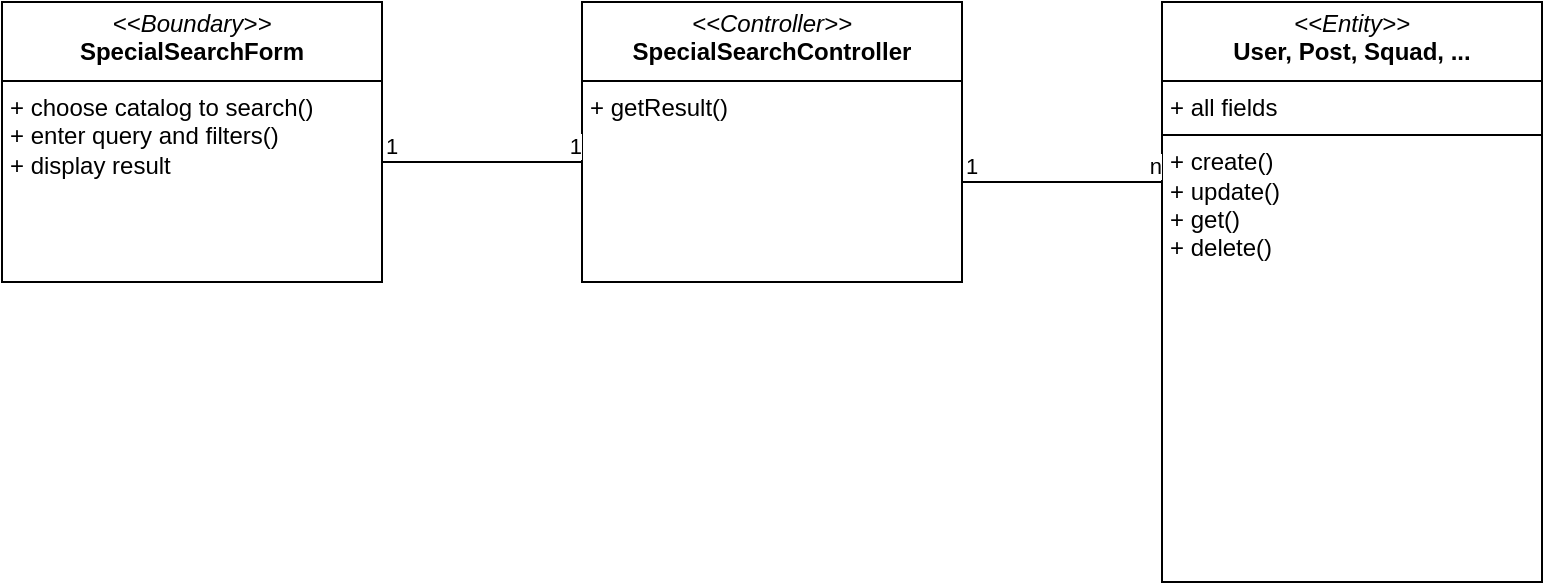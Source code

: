 <mxfile version="26.1.0">
  <diagram name="Page-1" id="-X8L0QWvxIQUGJjkEWo7">
    <mxGraphModel dx="1444" dy="875" grid="1" gridSize="10" guides="1" tooltips="1" connect="1" arrows="1" fold="1" page="1" pageScale="1" pageWidth="850" pageHeight="1100" math="0" shadow="0">
      <root>
        <mxCell id="0" />
        <mxCell id="1" parent="0" />
        <mxCell id="VW6tVhM5rrj6cRq9xrA6-1" value="&lt;p style=&quot;margin:0px;margin-top:4px;text-align:center;&quot;&gt;&lt;i&gt;&amp;lt;&amp;lt;Entity&amp;gt;&amp;gt;&lt;/i&gt;&lt;br&gt;&lt;b&gt;User, Post, Squad, ...&lt;/b&gt;&lt;/p&gt;&lt;hr size=&quot;1&quot; style=&quot;border-style:solid;&quot;&gt;&lt;p style=&quot;margin:0px;margin-left:4px;&quot;&gt;+ all fields&lt;br&gt;&lt;/p&gt;&lt;hr size=&quot;1&quot; style=&quot;border-style:solid;&quot;&gt;&lt;p style=&quot;margin:0px;margin-left:4px;&quot;&gt;+ create()&lt;br&gt;&lt;/p&gt;&lt;p style=&quot;margin:0px;margin-left:4px;&quot;&gt;+ update()&lt;/p&gt;&lt;p style=&quot;margin:0px;margin-left:4px;&quot;&gt;+ get()&lt;/p&gt;&lt;p style=&quot;margin:0px;margin-left:4px;&quot;&gt;+ delete()&lt;/p&gt;" style="verticalAlign=top;align=left;overflow=fill;html=1;whiteSpace=wrap;" vertex="1" parent="1">
          <mxGeometry x="620" y="50" width="190" height="290" as="geometry" />
        </mxCell>
        <mxCell id="VW6tVhM5rrj6cRq9xrA6-2" value="&lt;p style=&quot;margin:0px;margin-top:4px;text-align:center;&quot;&gt;&lt;i&gt;&amp;lt;&amp;lt;Boundary&amp;gt;&amp;gt;&lt;/i&gt;&lt;br&gt;&lt;b&gt;SpecialSearchForm&lt;/b&gt;&lt;/p&gt;&lt;hr size=&quot;1&quot; style=&quot;border-style:solid;&quot;&gt;&lt;p style=&quot;margin:0px;margin-left:4px;&quot;&gt;+ choose catalog to search()&lt;/p&gt;&lt;p style=&quot;margin:0px;margin-left:4px;&quot;&gt;+ enter query and filters()&lt;/p&gt;&lt;p style=&quot;margin:0px;margin-left:4px;&quot;&gt;+ display result&lt;/p&gt;" style="verticalAlign=top;align=left;overflow=fill;html=1;whiteSpace=wrap;" vertex="1" parent="1">
          <mxGeometry x="40" y="50" width="190" height="140" as="geometry" />
        </mxCell>
        <mxCell id="VW6tVhM5rrj6cRq9xrA6-3" value="&lt;p style=&quot;margin:0px;margin-top:4px;text-align:center;&quot;&gt;&lt;i&gt;&amp;lt;&amp;lt;Controller&amp;gt;&amp;gt;&lt;/i&gt;&lt;br&gt;&lt;b&gt;SpecialSearchController&lt;/b&gt;&lt;/p&gt;&lt;hr size=&quot;1&quot; style=&quot;border-style:solid;&quot;&gt;&lt;p style=&quot;margin:0px;margin-left:4px;&quot;&gt;+ getResult()&lt;br&gt;&lt;/p&gt;" style="verticalAlign=top;align=left;overflow=fill;html=1;whiteSpace=wrap;" vertex="1" parent="1">
          <mxGeometry x="330" y="50" width="190" height="140" as="geometry" />
        </mxCell>
        <mxCell id="VW6tVhM5rrj6cRq9xrA6-4" value="" style="endArrow=none;html=1;edgeStyle=orthogonalEdgeStyle;rounded=0;" edge="1" parent="1">
          <mxGeometry relative="1" as="geometry">
            <mxPoint x="230" y="130" as="sourcePoint" />
            <mxPoint x="330" y="130" as="targetPoint" />
          </mxGeometry>
        </mxCell>
        <mxCell id="VW6tVhM5rrj6cRq9xrA6-5" value="1" style="edgeLabel;resizable=0;html=1;align=left;verticalAlign=bottom;" connectable="0" vertex="1" parent="VW6tVhM5rrj6cRq9xrA6-4">
          <mxGeometry x="-1" relative="1" as="geometry" />
        </mxCell>
        <mxCell id="VW6tVhM5rrj6cRq9xrA6-6" value="1" style="edgeLabel;resizable=0;html=1;align=right;verticalAlign=bottom;" connectable="0" vertex="1" parent="VW6tVhM5rrj6cRq9xrA6-4">
          <mxGeometry x="1" relative="1" as="geometry" />
        </mxCell>
        <mxCell id="VW6tVhM5rrj6cRq9xrA6-7" value="" style="endArrow=none;html=1;edgeStyle=orthogonalEdgeStyle;rounded=0;" edge="1" parent="1">
          <mxGeometry relative="1" as="geometry">
            <mxPoint x="520" y="140" as="sourcePoint" />
            <mxPoint x="620" y="140" as="targetPoint" />
          </mxGeometry>
        </mxCell>
        <mxCell id="VW6tVhM5rrj6cRq9xrA6-8" value="1" style="edgeLabel;resizable=0;html=1;align=left;verticalAlign=bottom;" connectable="0" vertex="1" parent="VW6tVhM5rrj6cRq9xrA6-7">
          <mxGeometry x="-1" relative="1" as="geometry" />
        </mxCell>
        <mxCell id="VW6tVhM5rrj6cRq9xrA6-9" value="n" style="edgeLabel;resizable=0;html=1;align=right;verticalAlign=bottom;" connectable="0" vertex="1" parent="VW6tVhM5rrj6cRq9xrA6-7">
          <mxGeometry x="1" relative="1" as="geometry" />
        </mxCell>
      </root>
    </mxGraphModel>
  </diagram>
</mxfile>
